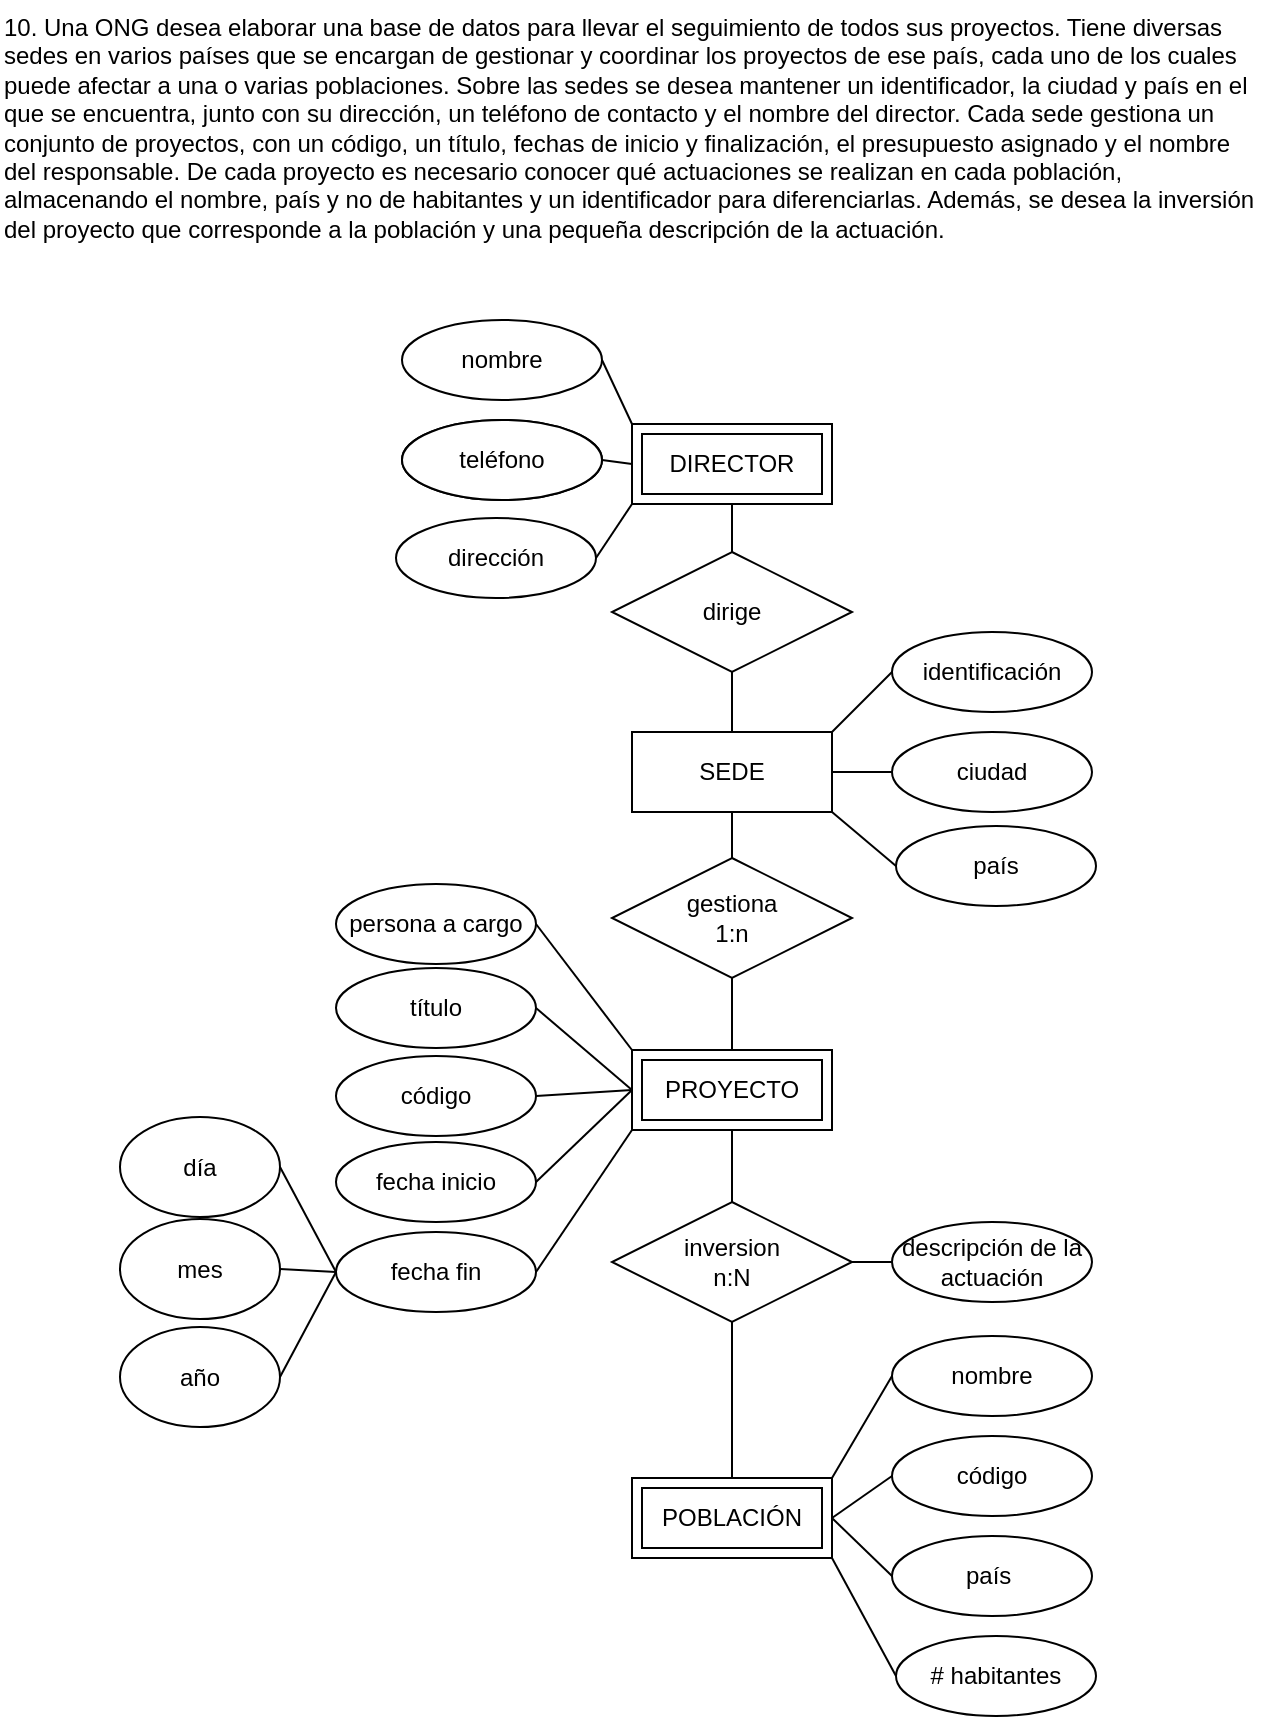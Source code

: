 <mxfile>
    <diagram id="8Pd2lFBg1xtKpYarlM-1" name="Page-1">
        <mxGraphModel dx="1072" dy="563" grid="1" gridSize="10" guides="1" tooltips="1" connect="1" arrows="1" fold="1" page="1" pageScale="1" pageWidth="850" pageHeight="1100" math="0" shadow="0">
            <root>
                <mxCell id="0"/>
                <mxCell id="1" parent="0"/>
                <mxCell id="2" value="10. Una ONG desea elaborar una base de datos para llevar el seguimiento de todos sus proyectos. Tiene diversas sedes en varios países que se encargan de gestionar y coordinar los proyectos de ese país, cada uno de los cuales puede afectar a una o varias poblaciones. Sobre las sedes se desea mantener un identificador, la ciudad y país en el que se encuentra, junto con su dirección, un teléfono de contacto y el nombre del director. Cada sede gestiona un conjunto de proyectos, con un código, un título, fechas de inicio y finalización, el presupuesto asignado y el nombre del responsable. De cada proyecto es necesario conocer qué actuaciones se realizan en cada población, almacenando el nombre, país y no de habitantes y un identificador para diferenciarlas. Además, se desea la inversión del proyecto que corresponde a la población y una pequeña descripción de la actuación." style="text;whiteSpace=wrap;" vertex="1" parent="1">
                    <mxGeometry x="50" y="50" width="630" height="160" as="geometry"/>
                </mxCell>
                <mxCell id="3" style="edgeStyle=none;html=1;exitX=0.5;exitY=1;exitDx=0;exitDy=0;entryX=0.5;entryY=0;entryDx=0;entryDy=0;endArrow=none;endFill=0;" edge="1" parent="1" source="7" target="16">
                    <mxGeometry relative="1" as="geometry"/>
                </mxCell>
                <mxCell id="4" style="edgeStyle=none;html=1;exitX=1;exitY=0;exitDx=0;exitDy=0;entryX=0;entryY=0.5;entryDx=0;entryDy=0;endArrow=none;endFill=0;" edge="1" parent="1" source="7" target="10">
                    <mxGeometry relative="1" as="geometry"/>
                </mxCell>
                <mxCell id="5" style="edgeStyle=none;html=1;exitX=1;exitY=1;exitDx=0;exitDy=0;entryX=0;entryY=0.5;entryDx=0;entryDy=0;endArrow=none;endFill=0;" edge="1" parent="1" source="7" target="9">
                    <mxGeometry relative="1" as="geometry"/>
                </mxCell>
                <mxCell id="6" style="edgeStyle=none;html=1;exitX=1;exitY=0.5;exitDx=0;exitDy=0;entryX=0;entryY=0.5;entryDx=0;entryDy=0;endArrow=none;endFill=0;" edge="1" parent="1" source="7" target="8">
                    <mxGeometry relative="1" as="geometry"/>
                </mxCell>
                <mxCell id="7" value="SEDE" style="whiteSpace=wrap;html=1;align=center;" vertex="1" parent="1">
                    <mxGeometry x="366" y="416" width="100" height="40" as="geometry"/>
                </mxCell>
                <mxCell id="8" value="ciudad" style="ellipse;whiteSpace=wrap;html=1;align=center;" vertex="1" parent="1">
                    <mxGeometry x="496" y="416" width="100" height="40" as="geometry"/>
                </mxCell>
                <mxCell id="9" value="país" style="ellipse;whiteSpace=wrap;html=1;align=center;" vertex="1" parent="1">
                    <mxGeometry x="498" y="463" width="100" height="40" as="geometry"/>
                </mxCell>
                <mxCell id="10" value="identificación" style="ellipse;whiteSpace=wrap;html=1;align=center;" vertex="1" parent="1">
                    <mxGeometry x="496" y="366" width="100" height="40" as="geometry"/>
                </mxCell>
                <mxCell id="11" style="edgeStyle=none;html=1;exitX=0.5;exitY=1;exitDx=0;exitDy=0;entryX=0.5;entryY=0;entryDx=0;entryDy=0;endArrow=none;endFill=0;" edge="1" parent="1" source="13" target="51">
                    <mxGeometry relative="1" as="geometry"/>
                </mxCell>
                <mxCell id="12" style="edgeStyle=none;html=1;exitX=0.5;exitY=1;exitDx=0;exitDy=0;entryX=0.5;entryY=0;entryDx=0;entryDy=0;endArrow=none;endFill=0;" edge="1" parent="1" source="13" target="7">
                    <mxGeometry relative="1" as="geometry"/>
                </mxCell>
                <mxCell id="13" value="dirige" style="shape=rhombus;perimeter=rhombusPerimeter;whiteSpace=wrap;html=1;align=center;" vertex="1" parent="1">
                    <mxGeometry x="356" y="326" width="120" height="60" as="geometry"/>
                </mxCell>
                <mxCell id="14" value="teléfono" style="ellipse;whiteSpace=wrap;html=1;align=center;" vertex="1" parent="1">
                    <mxGeometry x="251" y="260" width="100" height="40" as="geometry"/>
                </mxCell>
                <mxCell id="15" style="edgeStyle=none;html=1;exitX=0.5;exitY=1;exitDx=0;exitDy=0;entryX=0.5;entryY=0;entryDx=0;entryDy=0;endArrow=none;endFill=0;" edge="1" parent="1" source="16" target="42">
                    <mxGeometry relative="1" as="geometry"/>
                </mxCell>
                <mxCell id="16" value="gestiona&lt;div&gt;1:n&lt;/div&gt;" style="shape=rhombus;perimeter=rhombusPerimeter;whiteSpace=wrap;html=1;align=center;" vertex="1" parent="1">
                    <mxGeometry x="356" y="479" width="120" height="60" as="geometry"/>
                </mxCell>
                <mxCell id="17" value="título" style="ellipse;whiteSpace=wrap;html=1;align=center;" vertex="1" parent="1">
                    <mxGeometry x="218" y="534" width="100" height="40" as="geometry"/>
                </mxCell>
                <mxCell id="18" value="persona a cargo" style="ellipse;whiteSpace=wrap;html=1;align=center;" vertex="1" parent="1">
                    <mxGeometry x="218" y="492" width="100" height="40" as="geometry"/>
                </mxCell>
                <mxCell id="19" value="fecha inicio" style="ellipse;whiteSpace=wrap;html=1;align=center;" vertex="1" parent="1">
                    <mxGeometry x="218" y="621" width="100" height="40" as="geometry"/>
                </mxCell>
                <mxCell id="20" value="código" style="ellipse;whiteSpace=wrap;html=1;align=center;" vertex="1" parent="1">
                    <mxGeometry x="218" y="578" width="100" height="40" as="geometry"/>
                </mxCell>
                <mxCell id="21" style="edgeStyle=none;html=1;exitX=0;exitY=0.5;exitDx=0;exitDy=0;entryX=1;entryY=0.5;entryDx=0;entryDy=0;endArrow=none;endFill=0;" edge="1" parent="1" source="24" target="34">
                    <mxGeometry relative="1" as="geometry"/>
                </mxCell>
                <mxCell id="22" style="edgeStyle=none;html=1;exitX=0;exitY=0.5;exitDx=0;exitDy=0;entryX=1;entryY=0.5;entryDx=0;entryDy=0;endArrow=none;endFill=0;" edge="1" parent="1" source="24" target="35">
                    <mxGeometry relative="1" as="geometry"/>
                </mxCell>
                <mxCell id="23" style="edgeStyle=none;html=1;exitX=0;exitY=0.5;exitDx=0;exitDy=0;entryX=1;entryY=0.5;entryDx=0;entryDy=0;endArrow=none;endFill=0;" edge="1" parent="1" source="24" target="33">
                    <mxGeometry relative="1" as="geometry"/>
                </mxCell>
                <mxCell id="24" value="fecha fin" style="ellipse;whiteSpace=wrap;html=1;align=center;" vertex="1" parent="1">
                    <mxGeometry x="218" y="666" width="100" height="40" as="geometry"/>
                </mxCell>
                <mxCell id="25" value="nombre" style="ellipse;whiteSpace=wrap;html=1;align=center;" vertex="1" parent="1">
                    <mxGeometry x="496" y="718" width="100" height="40" as="geometry"/>
                </mxCell>
                <mxCell id="26" value="país&amp;nbsp;" style="ellipse;whiteSpace=wrap;html=1;align=center;" vertex="1" parent="1">
                    <mxGeometry x="496" y="818" width="100" height="40" as="geometry"/>
                </mxCell>
                <mxCell id="27" value="# habitantes" style="ellipse;whiteSpace=wrap;html=1;align=center;" vertex="1" parent="1">
                    <mxGeometry x="498" y="868" width="100" height="40" as="geometry"/>
                </mxCell>
                <mxCell id="28" value="código" style="ellipse;whiteSpace=wrap;html=1;align=center;" vertex="1" parent="1">
                    <mxGeometry x="496" y="768" width="100" height="40" as="geometry"/>
                </mxCell>
                <mxCell id="29" style="edgeStyle=none;html=1;exitX=1;exitY=0.5;exitDx=0;exitDy=0;entryX=0;entryY=0.5;entryDx=0;entryDy=0;endArrow=none;endFill=0;" edge="1" parent="1" source="31" target="32">
                    <mxGeometry relative="1" as="geometry"/>
                </mxCell>
                <mxCell id="30" style="edgeStyle=none;html=1;exitX=0.5;exitY=1;exitDx=0;exitDy=0;entryX=0.5;entryY=0;entryDx=0;entryDy=0;endArrow=none;endFill=0;" edge="1" parent="1" source="31" target="47">
                    <mxGeometry relative="1" as="geometry"/>
                </mxCell>
                <mxCell id="31" value="inversion&lt;div&gt;n:N&lt;/div&gt;" style="shape=rhombus;perimeter=rhombusPerimeter;whiteSpace=wrap;html=1;align=center;" vertex="1" parent="1">
                    <mxGeometry x="356" y="651" width="120" height="60" as="geometry"/>
                </mxCell>
                <mxCell id="32" value="descripción de la actuación" style="ellipse;whiteSpace=wrap;html=1;align=center;" vertex="1" parent="1">
                    <mxGeometry x="496" y="661" width="100" height="40" as="geometry"/>
                </mxCell>
                <mxCell id="33" value="mes" style="ellipse;whiteSpace=wrap;html=1;align=center;" vertex="1" parent="1">
                    <mxGeometry x="110" y="659.5" width="80" height="50" as="geometry"/>
                </mxCell>
                <mxCell id="34" value="día" style="ellipse;whiteSpace=wrap;html=1;align=center;" vertex="1" parent="1">
                    <mxGeometry x="110" y="608.5" width="80" height="50" as="geometry"/>
                </mxCell>
                <mxCell id="35" value="año" style="ellipse;whiteSpace=wrap;html=1;align=center;" vertex="1" parent="1">
                    <mxGeometry x="110" y="713.5" width="80" height="50" as="geometry"/>
                </mxCell>
                <mxCell id="36" style="edgeStyle=none;html=1;exitX=0.5;exitY=1;exitDx=0;exitDy=0;entryX=0.5;entryY=0;entryDx=0;entryDy=0;endArrow=none;endFill=0;" edge="1" parent="1" source="42" target="31">
                    <mxGeometry relative="1" as="geometry"/>
                </mxCell>
                <mxCell id="37" style="edgeStyle=none;html=1;exitX=0;exitY=0.5;exitDx=0;exitDy=0;entryX=1;entryY=0.5;entryDx=0;entryDy=0;endArrow=none;endFill=0;" edge="1" parent="1" source="42" target="17">
                    <mxGeometry relative="1" as="geometry"/>
                </mxCell>
                <mxCell id="38" style="edgeStyle=none;html=1;exitX=0;exitY=0;exitDx=0;exitDy=0;entryX=1;entryY=0.5;entryDx=0;entryDy=0;endArrow=none;endFill=0;" edge="1" parent="1" source="42" target="18">
                    <mxGeometry relative="1" as="geometry"/>
                </mxCell>
                <mxCell id="39" style="edgeStyle=none;html=1;exitX=0;exitY=1;exitDx=0;exitDy=0;entryX=1;entryY=0.5;entryDx=0;entryDy=0;endArrow=none;endFill=0;" edge="1" parent="1" source="42" target="24">
                    <mxGeometry relative="1" as="geometry"/>
                </mxCell>
                <mxCell id="40" style="edgeStyle=none;html=1;exitX=0;exitY=0.5;exitDx=0;exitDy=0;entryX=1;entryY=0.5;entryDx=0;entryDy=0;endArrow=none;endFill=0;" edge="1" parent="1" source="42" target="19">
                    <mxGeometry relative="1" as="geometry"/>
                </mxCell>
                <mxCell id="41" style="edgeStyle=none;html=1;exitX=0;exitY=0.5;exitDx=0;exitDy=0;entryX=1;entryY=0.5;entryDx=0;entryDy=0;endArrow=none;endFill=0;" edge="1" parent="1" source="42" target="20">
                    <mxGeometry relative="1" as="geometry"/>
                </mxCell>
                <mxCell id="42" value="PROYECTO" style="shape=ext;margin=3;double=1;whiteSpace=wrap;html=1;align=center;" vertex="1" parent="1">
                    <mxGeometry x="366" y="575" width="100" height="40" as="geometry"/>
                </mxCell>
                <mxCell id="43" style="edgeStyle=none;html=1;exitX=1;exitY=0;exitDx=0;exitDy=0;entryX=0;entryY=0.5;entryDx=0;entryDy=0;endArrow=none;endFill=0;" edge="1" parent="1" source="47" target="25">
                    <mxGeometry relative="1" as="geometry"/>
                </mxCell>
                <mxCell id="44" style="edgeStyle=none;html=1;exitX=1;exitY=1;exitDx=0;exitDy=0;entryX=0;entryY=0.5;entryDx=0;entryDy=0;endArrow=none;endFill=0;" edge="1" parent="1" source="47" target="27">
                    <mxGeometry relative="1" as="geometry"/>
                </mxCell>
                <mxCell id="45" style="edgeStyle=none;html=1;exitX=1;exitY=0.5;exitDx=0;exitDy=0;entryX=0;entryY=0.5;entryDx=0;entryDy=0;endArrow=none;endFill=0;" edge="1" parent="1" source="47" target="28">
                    <mxGeometry relative="1" as="geometry"/>
                </mxCell>
                <mxCell id="46" style="edgeStyle=none;html=1;exitX=1;exitY=0.5;exitDx=0;exitDy=0;entryX=0;entryY=0.5;entryDx=0;entryDy=0;endArrow=none;endFill=0;" edge="1" parent="1" source="47" target="26">
                    <mxGeometry relative="1" as="geometry"/>
                </mxCell>
                <mxCell id="47" value="POBLACIÓN" style="shape=ext;margin=3;double=1;whiteSpace=wrap;html=1;align=center;" vertex="1" parent="1">
                    <mxGeometry x="366" y="789" width="100" height="40" as="geometry"/>
                </mxCell>
                <mxCell id="48" style="edgeStyle=none;html=1;exitX=0;exitY=0;exitDx=0;exitDy=0;entryX=1;entryY=0.5;entryDx=0;entryDy=0;endArrow=none;endFill=0;" edge="1" parent="1" source="51" target="53">
                    <mxGeometry relative="1" as="geometry"/>
                </mxCell>
                <mxCell id="49" style="edgeStyle=none;html=1;exitX=0;exitY=1;exitDx=0;exitDy=0;entryX=1;entryY=0.5;entryDx=0;entryDy=0;endArrow=none;endFill=0;" edge="1" parent="1" source="51" target="54">
                    <mxGeometry relative="1" as="geometry"/>
                </mxCell>
                <mxCell id="50" style="edgeStyle=none;html=1;exitX=0;exitY=0.5;exitDx=0;exitDy=0;entryX=1;entryY=0.5;entryDx=0;entryDy=0;endArrow=none;endFill=0;" edge="1" parent="1" source="51" target="52">
                    <mxGeometry relative="1" as="geometry"/>
                </mxCell>
                <mxCell id="51" value="DIRECTOR" style="shape=ext;margin=3;double=1;whiteSpace=wrap;html=1;align=center;" vertex="1" parent="1">
                    <mxGeometry x="366" y="262" width="100" height="40" as="geometry"/>
                </mxCell>
                <mxCell id="52" value="teléfono" style="ellipse;whiteSpace=wrap;html=1;align=center;" vertex="1" parent="1">
                    <mxGeometry x="251" y="260" width="100" height="40" as="geometry"/>
                </mxCell>
                <mxCell id="53" value="nombre" style="ellipse;whiteSpace=wrap;html=1;align=center;" vertex="1" parent="1">
                    <mxGeometry x="251" y="210" width="100" height="40" as="geometry"/>
                </mxCell>
                <mxCell id="54" value="dirección" style="ellipse;whiteSpace=wrap;html=1;align=center;" vertex="1" parent="1">
                    <mxGeometry x="248" y="309" width="100" height="40" as="geometry"/>
                </mxCell>
            </root>
        </mxGraphModel>
    </diagram>
</mxfile>